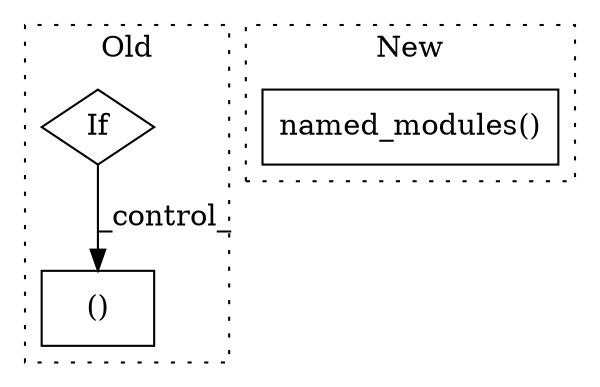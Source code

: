 digraph G {
subgraph cluster0 {
1 [label="If" a="96" s="1313" l="3" shape="diamond"];
3 [label="()" a="54" s="1693" l="7" shape="box"];
label = "Old";
style="dotted";
}
subgraph cluster1 {
2 [label="named_modules()" a="75" s="1575" l="33" shape="box"];
label = "New";
style="dotted";
}
1 -> 3 [label="_control_"];
}